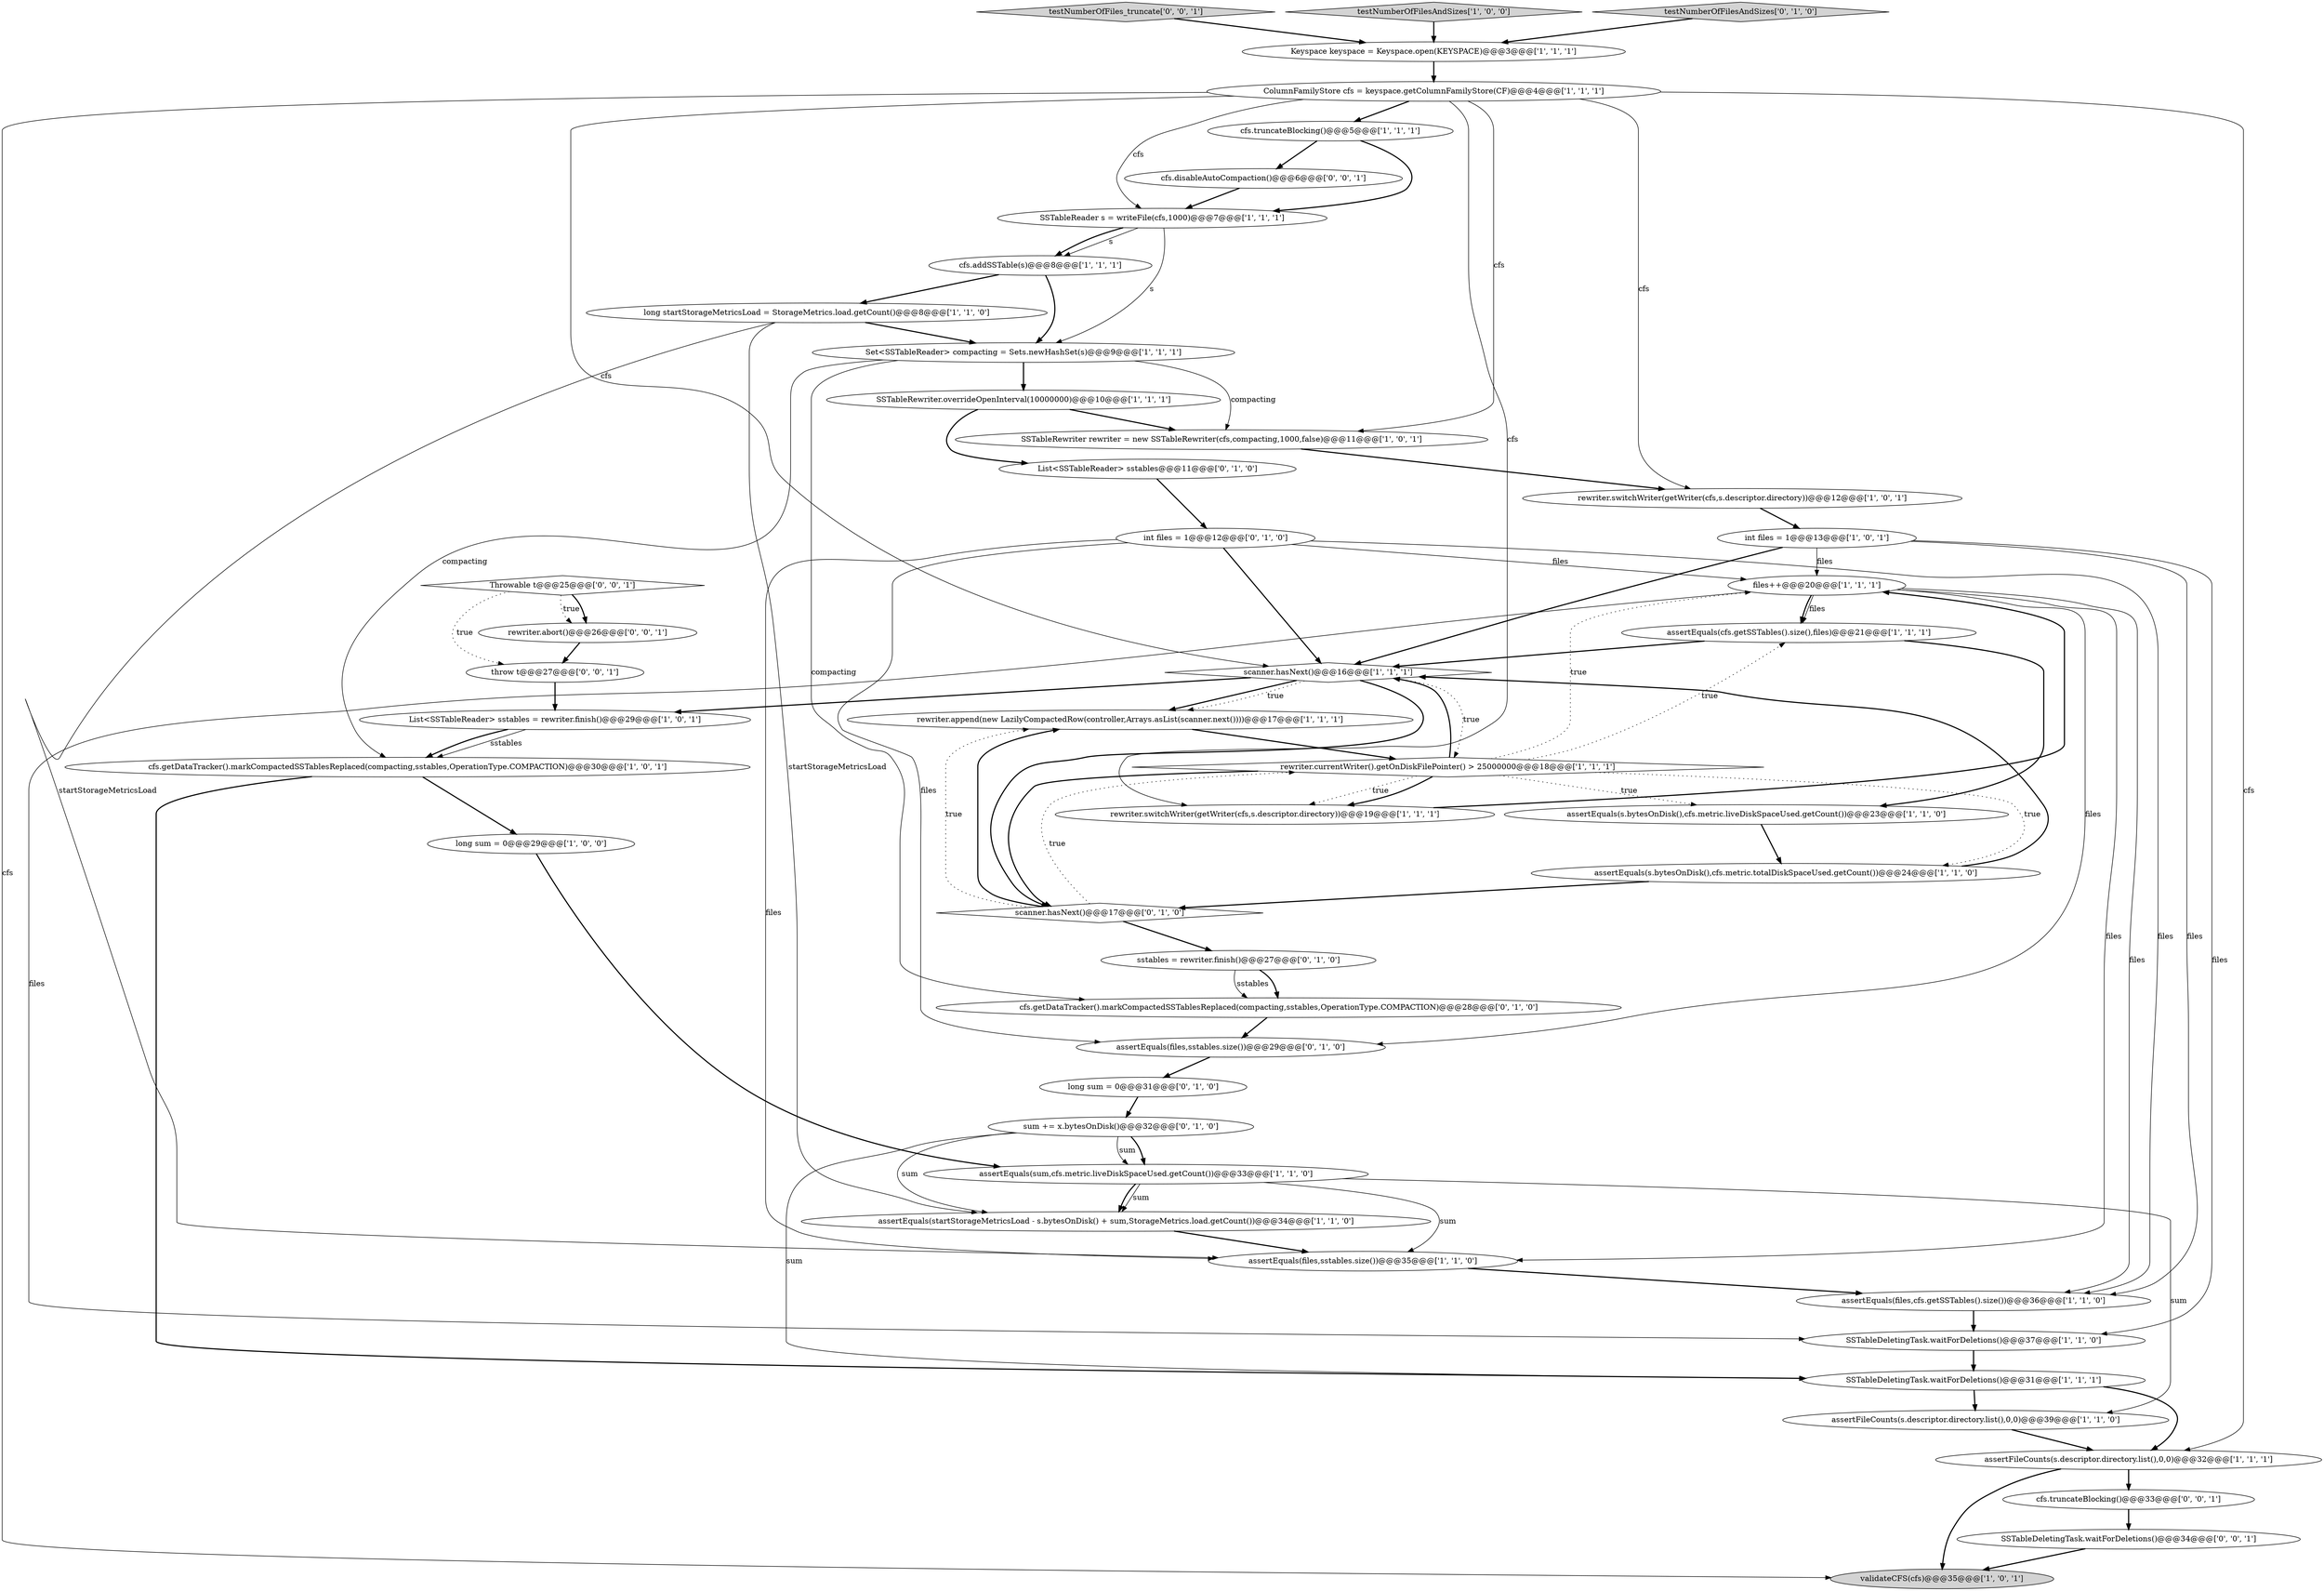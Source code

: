 digraph {
8 [style = filled, label = "long sum = 0@@@29@@@['1', '0', '0']", fillcolor = white, shape = ellipse image = "AAA0AAABBB1BBB"];
35 [style = filled, label = "sum += x.bytesOnDisk()@@@32@@@['0', '1', '0']", fillcolor = white, shape = ellipse image = "AAA1AAABBB2BBB"];
12 [style = filled, label = "long startStorageMetricsLoad = StorageMetrics.load.getCount()@@@8@@@['1', '1', '0']", fillcolor = white, shape = ellipse image = "AAA0AAABBB1BBB"];
44 [style = filled, label = "SSTableDeletingTask.waitForDeletions()@@@34@@@['0', '0', '1']", fillcolor = white, shape = ellipse image = "AAA0AAABBB3BBB"];
0 [style = filled, label = "Set<SSTableReader> compacting = Sets.newHashSet(s)@@@9@@@['1', '1', '1']", fillcolor = white, shape = ellipse image = "AAA0AAABBB1BBB"];
41 [style = filled, label = "Throwable t@@@25@@@['0', '0', '1']", fillcolor = white, shape = diamond image = "AAA0AAABBB3BBB"];
33 [style = filled, label = "cfs.getDataTracker().markCompactedSSTablesReplaced(compacting,sstables,OperationType.COMPACTION)@@@28@@@['0', '1', '0']", fillcolor = white, shape = ellipse image = "AAA0AAABBB2BBB"];
27 [style = filled, label = "SSTableReader s = writeFile(cfs,1000)@@@7@@@['1', '1', '1']", fillcolor = white, shape = ellipse image = "AAA0AAABBB1BBB"];
43 [style = filled, label = "rewriter.abort()@@@26@@@['0', '0', '1']", fillcolor = white, shape = ellipse image = "AAA0AAABBB3BBB"];
47 [style = filled, label = "testNumberOfFiles_truncate['0', '0', '1']", fillcolor = lightgray, shape = diamond image = "AAA0AAABBB3BBB"];
20 [style = filled, label = "assertFileCounts(s.descriptor.directory.list(),0,0)@@@39@@@['1', '1', '0']", fillcolor = white, shape = ellipse image = "AAA0AAABBB1BBB"];
39 [style = filled, label = "assertEquals(files,sstables.size())@@@29@@@['0', '1', '0']", fillcolor = white, shape = ellipse image = "AAA1AAABBB2BBB"];
46 [style = filled, label = "cfs.truncateBlocking()@@@33@@@['0', '0', '1']", fillcolor = white, shape = ellipse image = "AAA0AAABBB3BBB"];
13 [style = filled, label = "rewriter.append(new LazilyCompactedRow(controller,Arrays.asList(scanner.next())))@@@17@@@['1', '1', '1']", fillcolor = white, shape = ellipse image = "AAA0AAABBB1BBB"];
37 [style = filled, label = "sstables = rewriter.finish()@@@27@@@['0', '1', '0']", fillcolor = white, shape = ellipse image = "AAA1AAABBB2BBB"];
42 [style = filled, label = "cfs.disableAutoCompaction()@@@6@@@['0', '0', '1']", fillcolor = white, shape = ellipse image = "AAA0AAABBB3BBB"];
2 [style = filled, label = "rewriter.currentWriter().getOnDiskFilePointer() > 25000000@@@18@@@['1', '1', '1']", fillcolor = white, shape = diamond image = "AAA0AAABBB1BBB"];
4 [style = filled, label = "ColumnFamilyStore cfs = keyspace.getColumnFamilyStore(CF)@@@4@@@['1', '1', '1']", fillcolor = white, shape = ellipse image = "AAA0AAABBB1BBB"];
17 [style = filled, label = "assertEquals(sum,cfs.metric.liveDiskSpaceUsed.getCount())@@@33@@@['1', '1', '0']", fillcolor = white, shape = ellipse image = "AAA0AAABBB1BBB"];
36 [style = filled, label = "long sum = 0@@@31@@@['0', '1', '0']", fillcolor = white, shape = ellipse image = "AAA1AAABBB2BBB"];
22 [style = filled, label = "assertFileCounts(s.descriptor.directory.list(),0,0)@@@32@@@['1', '1', '1']", fillcolor = white, shape = ellipse image = "AAA0AAABBB1BBB"];
18 [style = filled, label = "assertEquals(files,cfs.getSSTables().size())@@@36@@@['1', '1', '0']", fillcolor = white, shape = ellipse image = "AAA0AAABBB1BBB"];
14 [style = filled, label = "assertEquals(cfs.getSSTables().size(),files)@@@21@@@['1', '1', '1']", fillcolor = white, shape = ellipse image = "AAA0AAABBB1BBB"];
11 [style = filled, label = "files++@@@20@@@['1', '1', '1']", fillcolor = white, shape = ellipse image = "AAA0AAABBB1BBB"];
1 [style = filled, label = "cfs.addSSTable(s)@@@8@@@['1', '1', '1']", fillcolor = white, shape = ellipse image = "AAA0AAABBB1BBB"];
9 [style = filled, label = "SSTableRewriter rewriter = new SSTableRewriter(cfs,compacting,1000,false)@@@11@@@['1', '0', '1']", fillcolor = white, shape = ellipse image = "AAA0AAABBB1BBB"];
25 [style = filled, label = "rewriter.switchWriter(getWriter(cfs,s.descriptor.directory))@@@19@@@['1', '1', '1']", fillcolor = white, shape = ellipse image = "AAA0AAABBB1BBB"];
26 [style = filled, label = "List<SSTableReader> sstables = rewriter.finish()@@@29@@@['1', '0', '1']", fillcolor = white, shape = ellipse image = "AAA0AAABBB1BBB"];
21 [style = filled, label = "rewriter.switchWriter(getWriter(cfs,s.descriptor.directory))@@@12@@@['1', '0', '1']", fillcolor = white, shape = ellipse image = "AAA0AAABBB1BBB"];
24 [style = filled, label = "testNumberOfFilesAndSizes['1', '0', '0']", fillcolor = lightgray, shape = diamond image = "AAA0AAABBB1BBB"];
16 [style = filled, label = "assertEquals(s.bytesOnDisk(),cfs.metric.totalDiskSpaceUsed.getCount())@@@24@@@['1', '1', '0']", fillcolor = white, shape = ellipse image = "AAA0AAABBB1BBB"];
45 [style = filled, label = "throw t@@@27@@@['0', '0', '1']", fillcolor = white, shape = ellipse image = "AAA0AAABBB3BBB"];
40 [style = filled, label = "List<SSTableReader> sstables@@@11@@@['0', '1', '0']", fillcolor = white, shape = ellipse image = "AAA0AAABBB2BBB"];
38 [style = filled, label = "testNumberOfFilesAndSizes['0', '1', '0']", fillcolor = lightgray, shape = diamond image = "AAA0AAABBB2BBB"];
15 [style = filled, label = "assertEquals(startStorageMetricsLoad - s.bytesOnDisk() + sum,StorageMetrics.load.getCount())@@@34@@@['1', '1', '0']", fillcolor = white, shape = ellipse image = "AAA0AAABBB1BBB"];
19 [style = filled, label = "scanner.hasNext()@@@16@@@['1', '1', '1']", fillcolor = white, shape = diamond image = "AAA0AAABBB1BBB"];
28 [style = filled, label = "assertEquals(files,sstables.size())@@@35@@@['1', '1', '0']", fillcolor = white, shape = ellipse image = "AAA0AAABBB1BBB"];
31 [style = filled, label = "cfs.getDataTracker().markCompactedSSTablesReplaced(compacting,sstables,OperationType.COMPACTION)@@@30@@@['1', '0', '1']", fillcolor = white, shape = ellipse image = "AAA0AAABBB1BBB"];
3 [style = filled, label = "int files = 1@@@13@@@['1', '0', '1']", fillcolor = white, shape = ellipse image = "AAA0AAABBB1BBB"];
23 [style = filled, label = "SSTableDeletingTask.waitForDeletions()@@@31@@@['1', '1', '1']", fillcolor = white, shape = ellipse image = "AAA0AAABBB1BBB"];
29 [style = filled, label = "SSTableDeletingTask.waitForDeletions()@@@37@@@['1', '1', '0']", fillcolor = white, shape = ellipse image = "AAA0AAABBB1BBB"];
30 [style = filled, label = "validateCFS(cfs)@@@35@@@['1', '0', '1']", fillcolor = lightgray, shape = ellipse image = "AAA0AAABBB1BBB"];
7 [style = filled, label = "assertEquals(s.bytesOnDisk(),cfs.metric.liveDiskSpaceUsed.getCount())@@@23@@@['1', '1', '0']", fillcolor = white, shape = ellipse image = "AAA0AAABBB1BBB"];
32 [style = filled, label = "scanner.hasNext()@@@17@@@['0', '1', '0']", fillcolor = white, shape = diamond image = "AAA1AAABBB2BBB"];
6 [style = filled, label = "cfs.truncateBlocking()@@@5@@@['1', '1', '1']", fillcolor = white, shape = ellipse image = "AAA0AAABBB1BBB"];
5 [style = filled, label = "SSTableRewriter.overrideOpenInterval(10000000)@@@10@@@['1', '1', '1']", fillcolor = white, shape = ellipse image = "AAA0AAABBB1BBB"];
34 [style = filled, label = "int files = 1@@@12@@@['0', '1', '0']", fillcolor = white, shape = ellipse image = "AAA0AAABBB2BBB"];
10 [style = filled, label = "Keyspace keyspace = Keyspace.open(KEYSPACE)@@@3@@@['1', '1', '1']", fillcolor = white, shape = ellipse image = "AAA0AAABBB1BBB"];
23->22 [style = bold, label=""];
4->6 [style = bold, label=""];
21->3 [style = bold, label=""];
17->20 [style = solid, label="sum"];
43->45 [style = bold, label=""];
3->29 [style = solid, label="files"];
46->44 [style = bold, label=""];
32->37 [style = bold, label=""];
37->33 [style = bold, label=""];
14->19 [style = bold, label=""];
24->10 [style = bold, label=""];
4->19 [style = solid, label="cfs"];
0->9 [style = solid, label="compacting"];
44->30 [style = bold, label=""];
11->28 [style = solid, label="files"];
28->18 [style = bold, label=""];
37->33 [style = solid, label="sstables"];
41->45 [style = dotted, label="true"];
45->26 [style = bold, label=""];
36->35 [style = bold, label=""];
31->23 [style = bold, label=""];
12->0 [style = bold, label=""];
14->7 [style = bold, label=""];
22->30 [style = bold, label=""];
35->17 [style = bold, label=""];
17->15 [style = solid, label="sum"];
38->10 [style = bold, label=""];
1->12 [style = bold, label=""];
6->42 [style = bold, label=""];
7->16 [style = bold, label=""];
19->32 [style = bold, label=""];
11->39 [style = solid, label="files"];
2->14 [style = dotted, label="true"];
11->29 [style = solid, label="files"];
35->17 [style = solid, label="sum"];
35->23 [style = solid, label="sum"];
6->27 [style = bold, label=""];
39->36 [style = bold, label=""];
27->1 [style = solid, label="s"];
4->22 [style = solid, label="cfs"];
4->27 [style = solid, label="cfs"];
17->15 [style = bold, label=""];
10->4 [style = bold, label=""];
2->32 [style = bold, label=""];
19->26 [style = bold, label=""];
4->9 [style = solid, label="cfs"];
3->18 [style = solid, label="files"];
17->28 [style = solid, label="sum"];
18->29 [style = bold, label=""];
16->32 [style = bold, label=""];
26->31 [style = solid, label="sstables"];
1->0 [style = bold, label=""];
41->43 [style = dotted, label="true"];
42->27 [style = bold, label=""];
32->2 [style = dotted, label="true"];
16->19 [style = bold, label=""];
20->22 [style = bold, label=""];
12->15 [style = solid, label="startStorageMetricsLoad"];
0->33 [style = solid, label="compacting"];
27->0 [style = solid, label="s"];
11->14 [style = bold, label=""];
19->13 [style = bold, label=""];
47->10 [style = bold, label=""];
2->16 [style = dotted, label="true"];
3->11 [style = solid, label="files"];
2->19 [style = bold, label=""];
19->2 [style = dotted, label="true"];
23->20 [style = bold, label=""];
3->19 [style = bold, label=""];
40->34 [style = bold, label=""];
11->14 [style = solid, label="files"];
34->18 [style = solid, label="files"];
4->25 [style = solid, label="cfs"];
35->15 [style = solid, label="sum"];
5->40 [style = bold, label=""];
34->28 [style = solid, label="files"];
2->11 [style = dotted, label="true"];
34->39 [style = solid, label="files"];
32->13 [style = bold, label=""];
19->13 [style = dotted, label="true"];
31->8 [style = bold, label=""];
26->31 [style = bold, label=""];
41->43 [style = bold, label=""];
4->30 [style = solid, label="cfs"];
2->25 [style = dotted, label="true"];
9->21 [style = bold, label=""];
22->46 [style = bold, label=""];
5->9 [style = bold, label=""];
8->17 [style = bold, label=""];
2->25 [style = bold, label=""];
4->21 [style = solid, label="cfs"];
29->23 [style = bold, label=""];
25->11 [style = bold, label=""];
0->31 [style = solid, label="compacting"];
12->28 [style = solid, label="startStorageMetricsLoad"];
32->13 [style = dotted, label="true"];
15->28 [style = bold, label=""];
27->1 [style = bold, label=""];
33->39 [style = bold, label=""];
34->11 [style = solid, label="files"];
0->5 [style = bold, label=""];
13->2 [style = bold, label=""];
34->19 [style = bold, label=""];
11->18 [style = solid, label="files"];
2->7 [style = dotted, label="true"];
}
